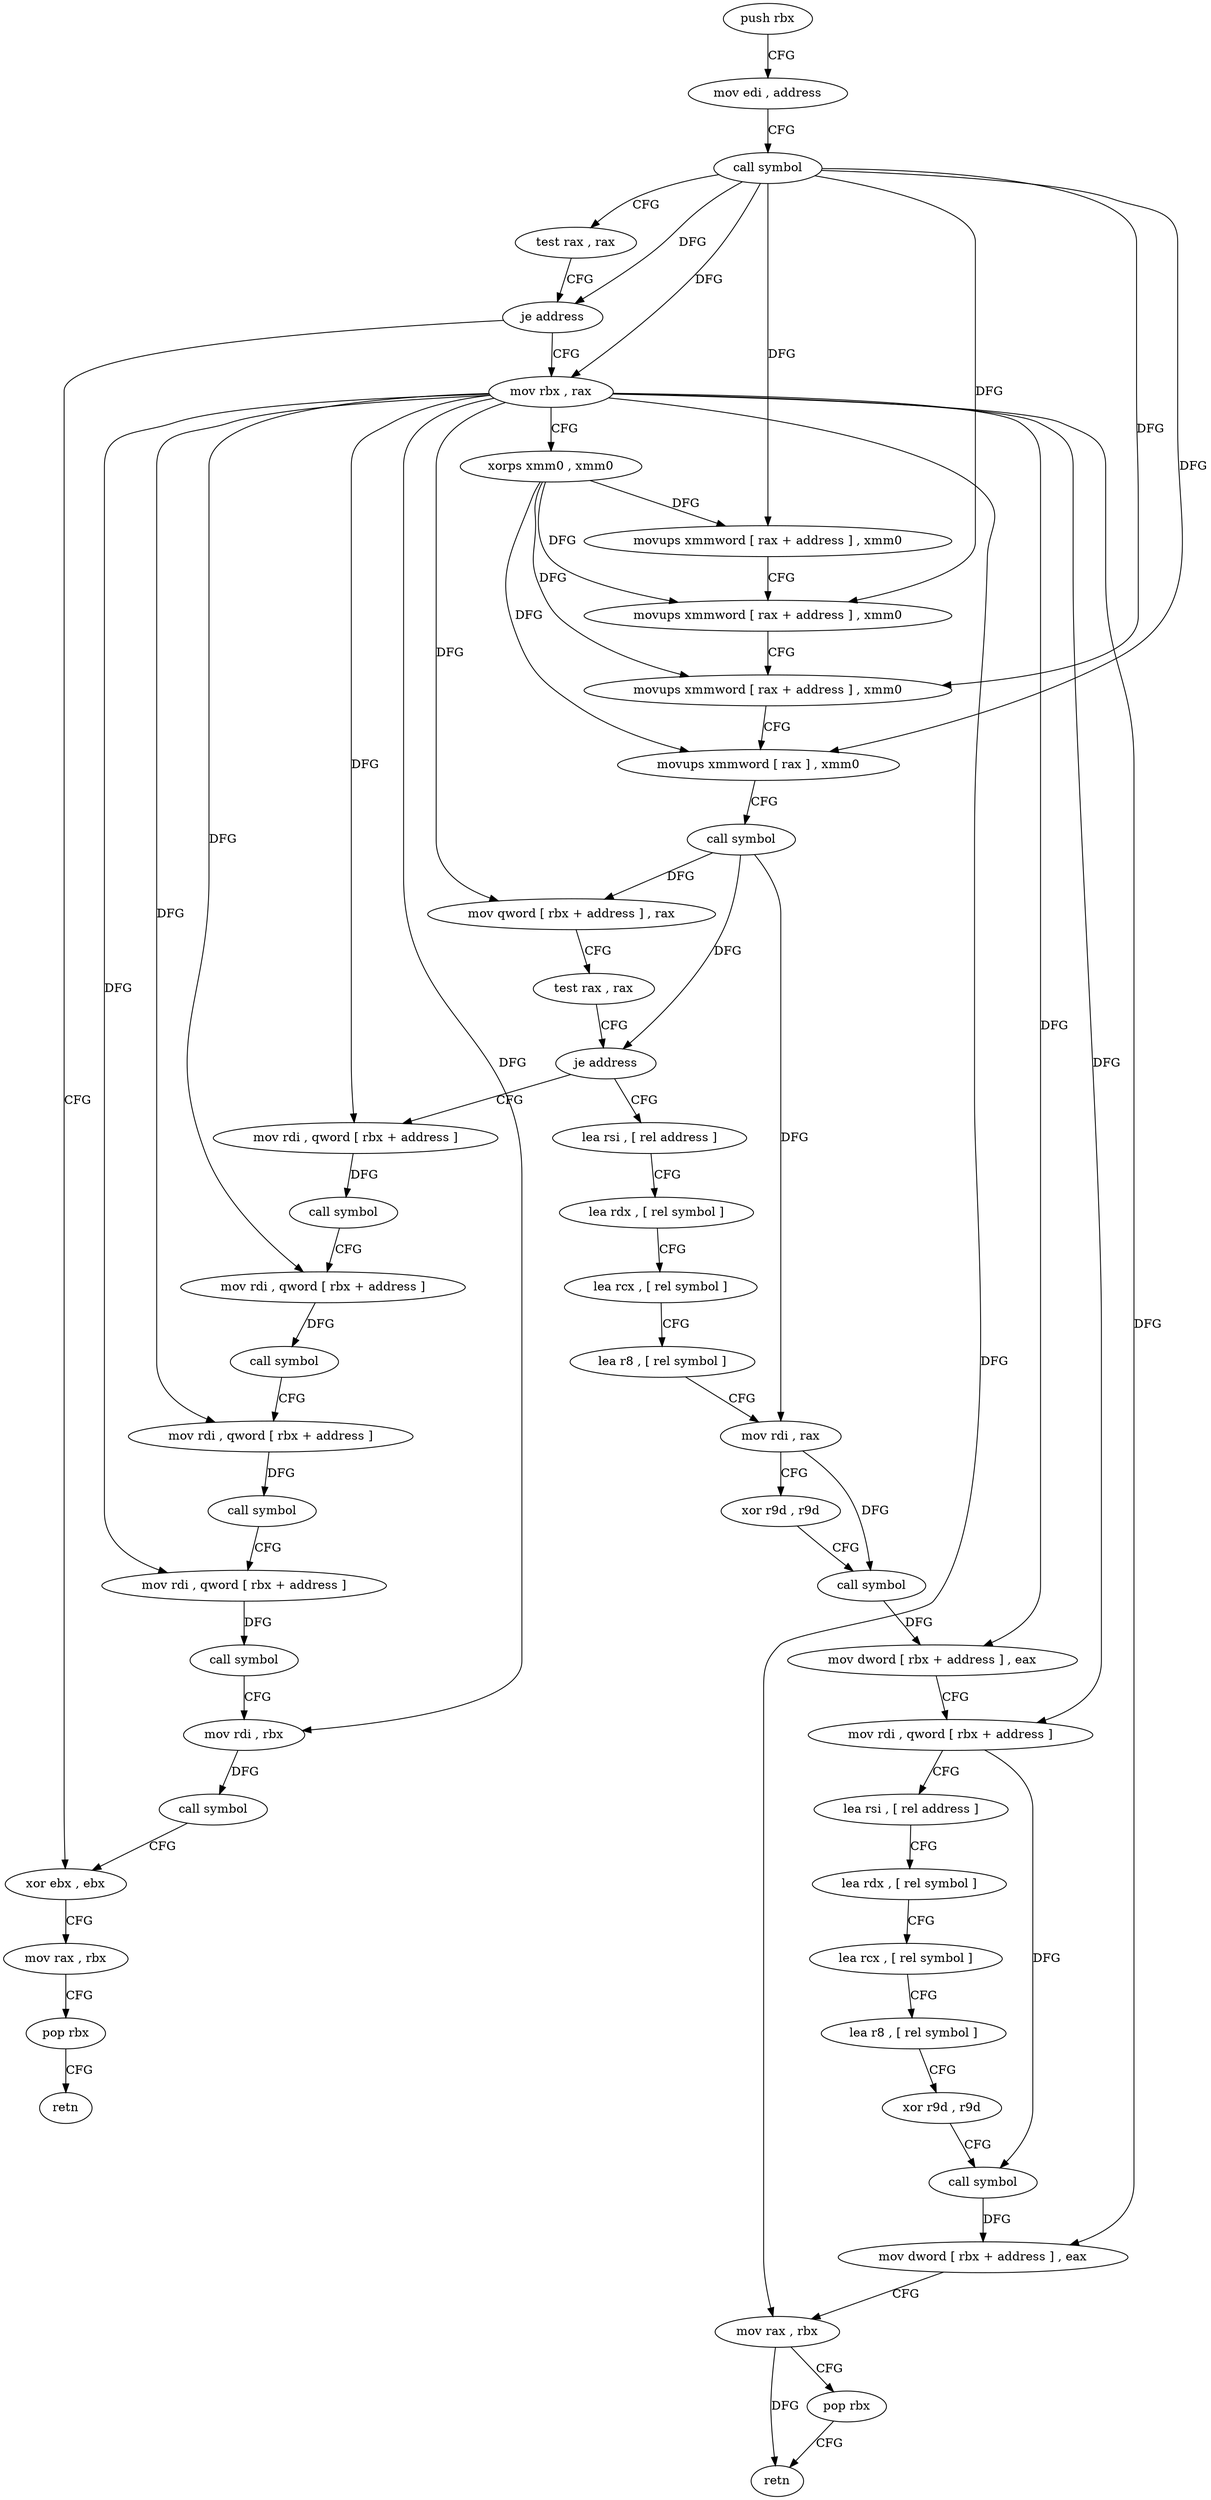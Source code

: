 digraph "func" {
"78048" [label = "push rbx" ]
"78049" [label = "mov edi , address" ]
"78054" [label = "call symbol" ]
"78059" [label = "test rax , rax" ]
"78062" [label = "je address" ]
"78237" [label = "xor ebx , ebx" ]
"78068" [label = "mov rbx , rax" ]
"78239" [label = "mov rax , rbx" ]
"78242" [label = "pop rbx" ]
"78243" [label = "retn" ]
"78071" [label = "xorps xmm0 , xmm0" ]
"78074" [label = "movups xmmword [ rax + address ] , xmm0" ]
"78078" [label = "movups xmmword [ rax + address ] , xmm0" ]
"78082" [label = "movups xmmword [ rax + address ] , xmm0" ]
"78086" [label = "movups xmmword [ rax ] , xmm0" ]
"78089" [label = "call symbol" ]
"78094" [label = "mov qword [ rbx + address ] , rax" ]
"78098" [label = "test rax , rax" ]
"78101" [label = "je address" ]
"78193" [label = "mov rdi , qword [ rbx + address ]" ]
"78103" [label = "lea rsi , [ rel address ]" ]
"78197" [label = "call symbol" ]
"78202" [label = "mov rdi , qword [ rbx + address ]" ]
"78206" [label = "call symbol" ]
"78211" [label = "mov rdi , qword [ rbx + address ]" ]
"78215" [label = "call symbol" ]
"78220" [label = "mov rdi , qword [ rbx + address ]" ]
"78224" [label = "call symbol" ]
"78229" [label = "mov rdi , rbx" ]
"78232" [label = "call symbol" ]
"78110" [label = "lea rdx , [ rel symbol ]" ]
"78117" [label = "lea rcx , [ rel symbol ]" ]
"78124" [label = "lea r8 , [ rel symbol ]" ]
"78131" [label = "mov rdi , rax" ]
"78134" [label = "xor r9d , r9d" ]
"78137" [label = "call symbol" ]
"78142" [label = "mov dword [ rbx + address ] , eax" ]
"78145" [label = "mov rdi , qword [ rbx + address ]" ]
"78149" [label = "lea rsi , [ rel address ]" ]
"78156" [label = "lea rdx , [ rel symbol ]" ]
"78163" [label = "lea rcx , [ rel symbol ]" ]
"78170" [label = "lea r8 , [ rel symbol ]" ]
"78177" [label = "xor r9d , r9d" ]
"78180" [label = "call symbol" ]
"78185" [label = "mov dword [ rbx + address ] , eax" ]
"78188" [label = "mov rax , rbx" ]
"78191" [label = "pop rbx" ]
"78192" [label = "retn" ]
"78048" -> "78049" [ label = "CFG" ]
"78049" -> "78054" [ label = "CFG" ]
"78054" -> "78059" [ label = "CFG" ]
"78054" -> "78062" [ label = "DFG" ]
"78054" -> "78068" [ label = "DFG" ]
"78054" -> "78074" [ label = "DFG" ]
"78054" -> "78078" [ label = "DFG" ]
"78054" -> "78082" [ label = "DFG" ]
"78054" -> "78086" [ label = "DFG" ]
"78059" -> "78062" [ label = "CFG" ]
"78062" -> "78237" [ label = "CFG" ]
"78062" -> "78068" [ label = "CFG" ]
"78237" -> "78239" [ label = "CFG" ]
"78068" -> "78071" [ label = "CFG" ]
"78068" -> "78094" [ label = "DFG" ]
"78068" -> "78193" [ label = "DFG" ]
"78068" -> "78202" [ label = "DFG" ]
"78068" -> "78211" [ label = "DFG" ]
"78068" -> "78220" [ label = "DFG" ]
"78068" -> "78229" [ label = "DFG" ]
"78068" -> "78142" [ label = "DFG" ]
"78068" -> "78145" [ label = "DFG" ]
"78068" -> "78185" [ label = "DFG" ]
"78068" -> "78188" [ label = "DFG" ]
"78239" -> "78242" [ label = "CFG" ]
"78242" -> "78243" [ label = "CFG" ]
"78071" -> "78074" [ label = "DFG" ]
"78071" -> "78078" [ label = "DFG" ]
"78071" -> "78082" [ label = "DFG" ]
"78071" -> "78086" [ label = "DFG" ]
"78074" -> "78078" [ label = "CFG" ]
"78078" -> "78082" [ label = "CFG" ]
"78082" -> "78086" [ label = "CFG" ]
"78086" -> "78089" [ label = "CFG" ]
"78089" -> "78094" [ label = "DFG" ]
"78089" -> "78101" [ label = "DFG" ]
"78089" -> "78131" [ label = "DFG" ]
"78094" -> "78098" [ label = "CFG" ]
"78098" -> "78101" [ label = "CFG" ]
"78101" -> "78193" [ label = "CFG" ]
"78101" -> "78103" [ label = "CFG" ]
"78193" -> "78197" [ label = "DFG" ]
"78103" -> "78110" [ label = "CFG" ]
"78197" -> "78202" [ label = "CFG" ]
"78202" -> "78206" [ label = "DFG" ]
"78206" -> "78211" [ label = "CFG" ]
"78211" -> "78215" [ label = "DFG" ]
"78215" -> "78220" [ label = "CFG" ]
"78220" -> "78224" [ label = "DFG" ]
"78224" -> "78229" [ label = "CFG" ]
"78229" -> "78232" [ label = "DFG" ]
"78232" -> "78237" [ label = "CFG" ]
"78110" -> "78117" [ label = "CFG" ]
"78117" -> "78124" [ label = "CFG" ]
"78124" -> "78131" [ label = "CFG" ]
"78131" -> "78134" [ label = "CFG" ]
"78131" -> "78137" [ label = "DFG" ]
"78134" -> "78137" [ label = "CFG" ]
"78137" -> "78142" [ label = "DFG" ]
"78142" -> "78145" [ label = "CFG" ]
"78145" -> "78149" [ label = "CFG" ]
"78145" -> "78180" [ label = "DFG" ]
"78149" -> "78156" [ label = "CFG" ]
"78156" -> "78163" [ label = "CFG" ]
"78163" -> "78170" [ label = "CFG" ]
"78170" -> "78177" [ label = "CFG" ]
"78177" -> "78180" [ label = "CFG" ]
"78180" -> "78185" [ label = "DFG" ]
"78185" -> "78188" [ label = "CFG" ]
"78188" -> "78191" [ label = "CFG" ]
"78188" -> "78192" [ label = "DFG" ]
"78191" -> "78192" [ label = "CFG" ]
}
